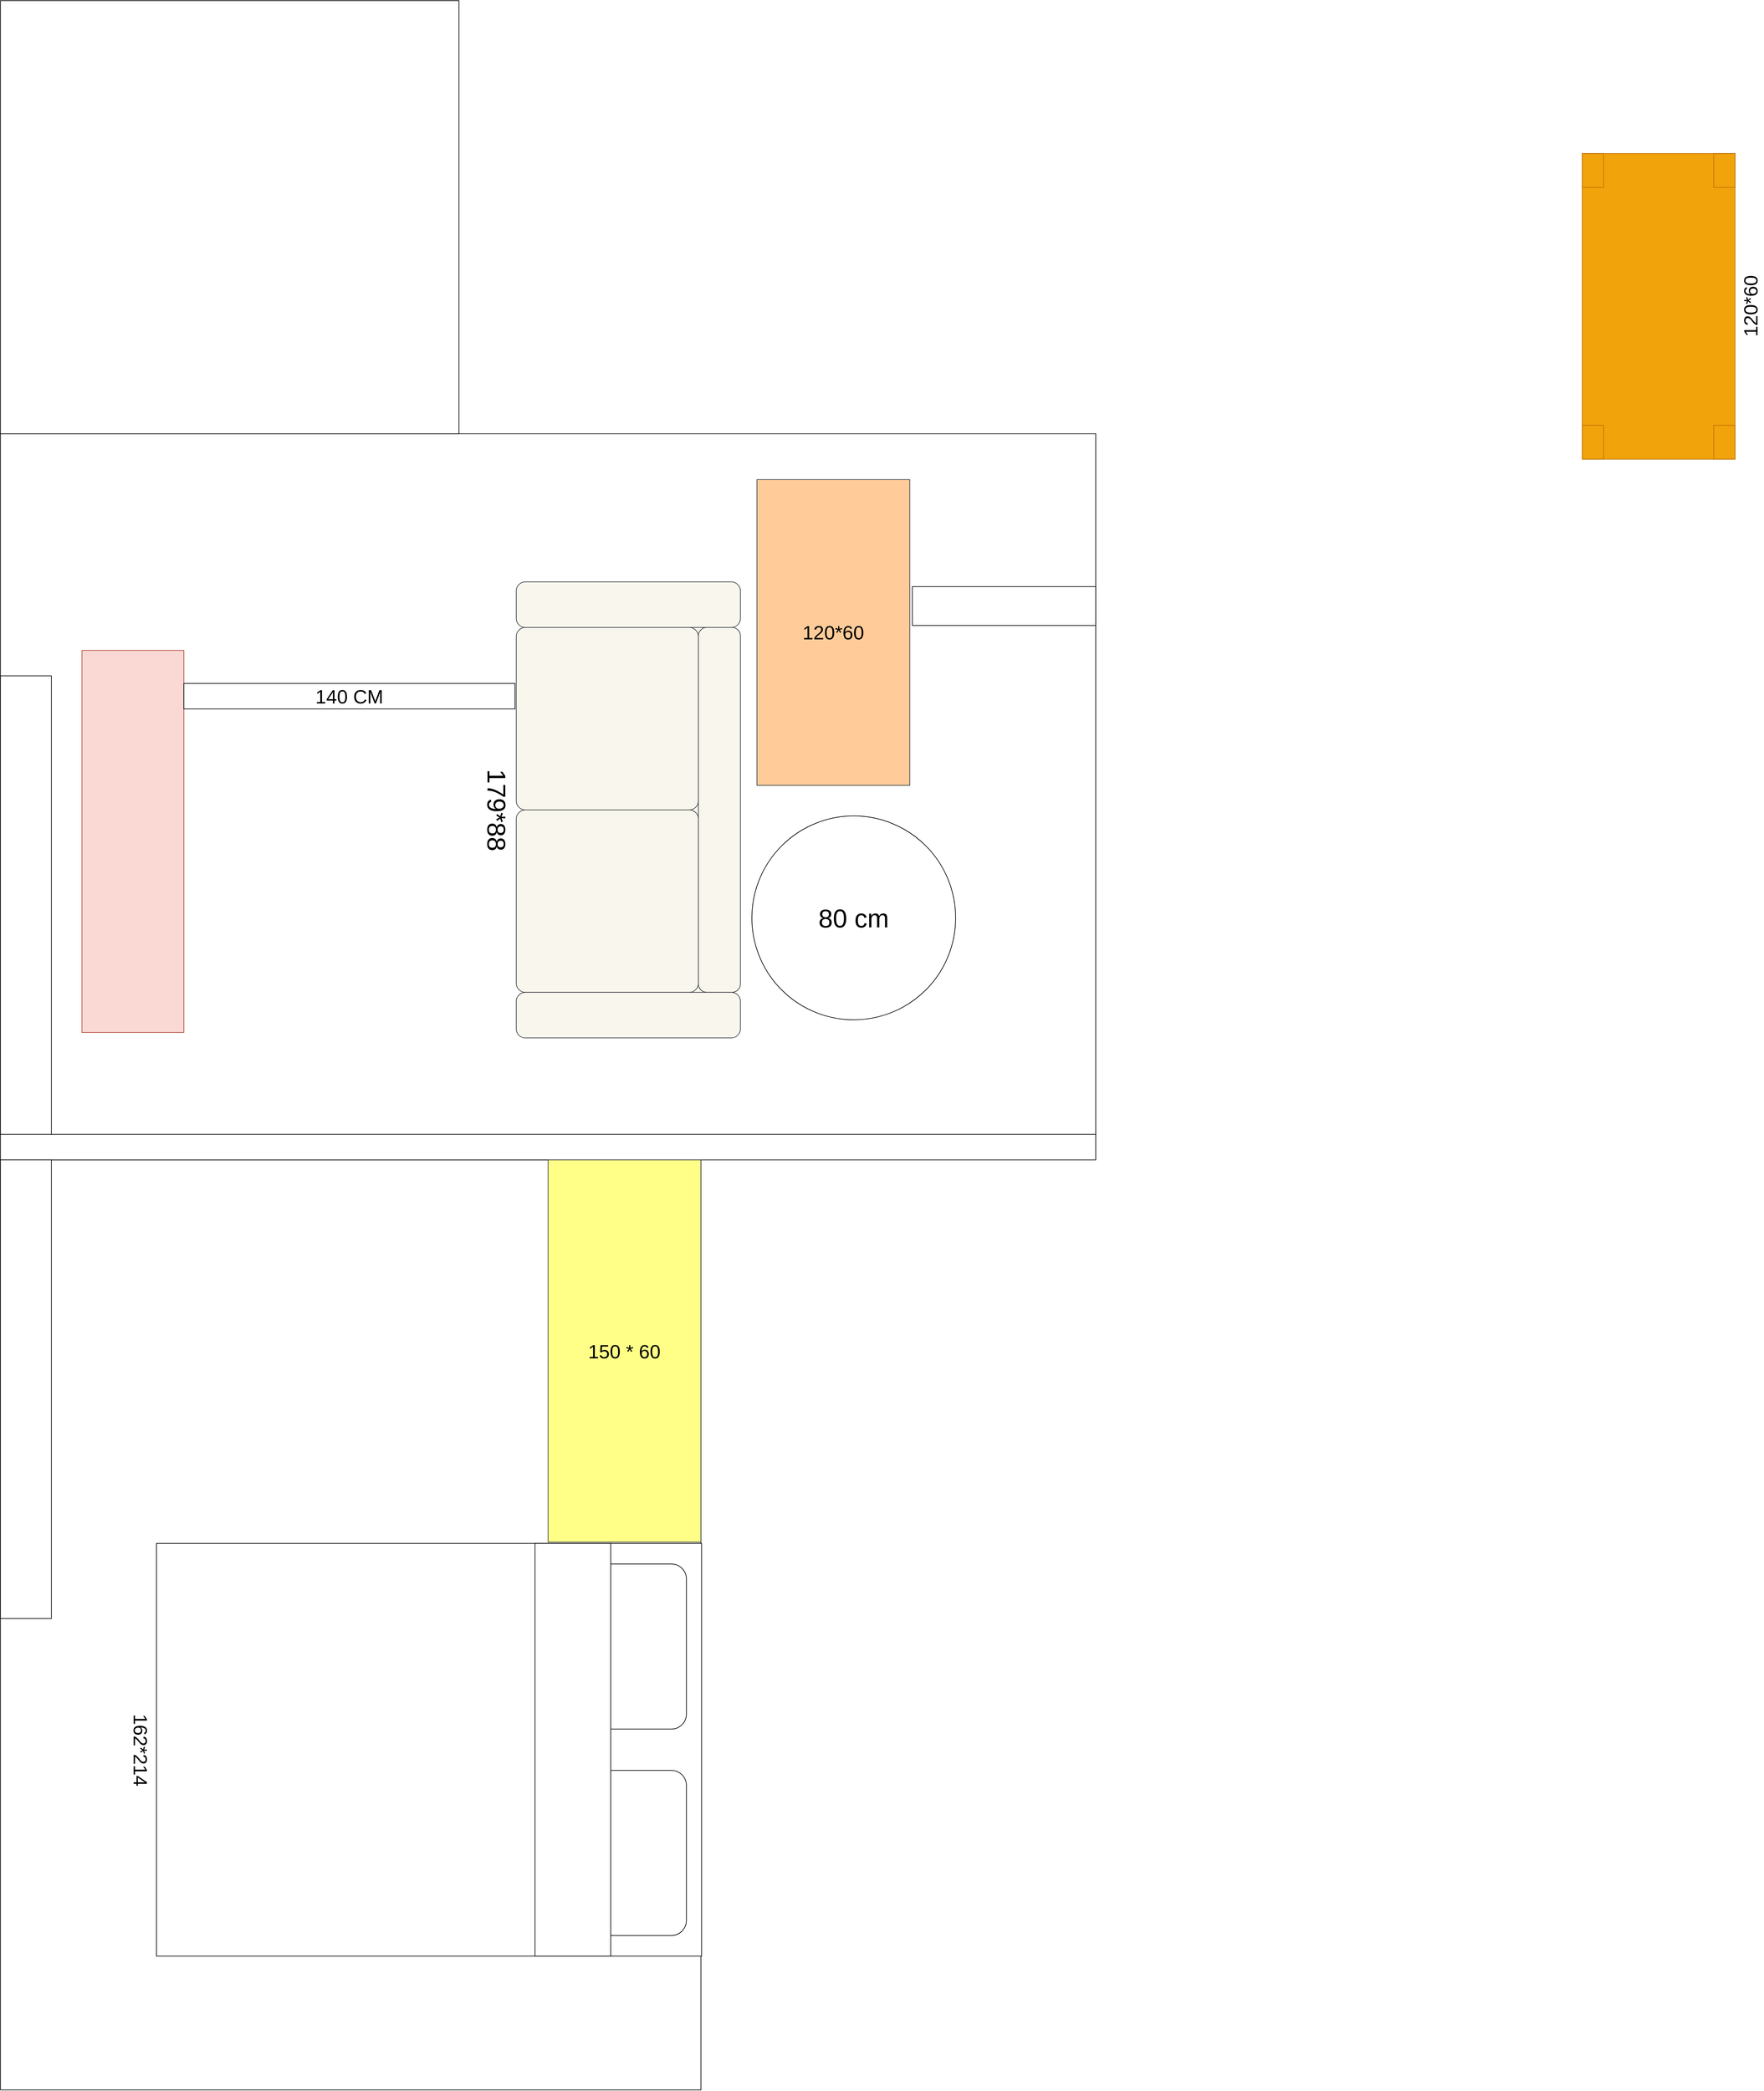 <mxfile version="24.8.6">
  <diagram name="Page-1" id="Ue8n0Toml4prhe2mz1SP">
    <mxGraphModel dx="4733" dy="2223" grid="1" gridSize="3.937" guides="1" tooltips="1" connect="1" arrows="1" fold="1" page="1" pageScale="1" pageWidth="4681" pageHeight="3300" math="0" shadow="0">
      <root>
        <mxCell id="0" />
        <mxCell id="1" parent="0" />
        <mxCell id="0AF6tuhqy3_v5o_kYMEw-24" value="" style="rounded=0;whiteSpace=wrap;html=1;rotation=90;" parent="1" vertex="1">
          <mxGeometry x="216.54" y="2220.47" width="1437.005" height="1082.675" as="geometry" />
        </mxCell>
        <mxCell id="0AF6tuhqy3_v5o_kYMEw-1" value="" style="rounded=0;whiteSpace=wrap;html=1;fillColor=default;" parent="1" vertex="1">
          <mxGeometry x="393.7" y="921.26" width="1692.91" height="1082.67" as="geometry" />
        </mxCell>
        <mxCell id="0AF6tuhqy3_v5o_kYMEw-3" value="" style="rounded=0;whiteSpace=wrap;html=1;" parent="1" vertex="1">
          <mxGeometry x="393.7" y="251.97" width="708.66" height="669.31" as="geometry" />
        </mxCell>
        <mxCell id="0AF6tuhqy3_v5o_kYMEw-4" value="" style="rounded=0;whiteSpace=wrap;html=1;" parent="1" vertex="1">
          <mxGeometry x="393.7" y="1295.28" width="78.74" height="708.65" as="geometry" />
        </mxCell>
        <mxCell id="0AF6tuhqy3_v5o_kYMEw-5" value="" style="rounded=0;whiteSpace=wrap;html=1;" parent="1" vertex="1">
          <mxGeometry x="393.7" y="2003.87" width="1692.91" height="39.44" as="geometry" />
        </mxCell>
        <mxCell id="0AF6tuhqy3_v5o_kYMEw-7" value="" style="rounded=0;whiteSpace=wrap;html=1;" parent="1" vertex="1">
          <mxGeometry x="393.7" y="2043.31" width="78.74" height="708.66" as="geometry" />
        </mxCell>
        <mxCell id="0AF6tuhqy3_v5o_kYMEw-8" value="&lt;font style=&quot;font-size: 30px;&quot;&gt;12&lt;/font&gt;&lt;span style=&quot;font-size: 30px; background-color: initial;&quot;&gt;0*60&lt;/span&gt;" style="rounded=0;whiteSpace=wrap;html=1;fillColor=#ffcc99;strokeColor=#36393d;" parent="1" vertex="1">
          <mxGeometry x="1562.99" y="992.12" width="236.22" height="472.44" as="geometry" />
        </mxCell>
        <mxCell id="0AF6tuhqy3_v5o_kYMEw-10" value="" style="rounded=0;whiteSpace=wrap;html=1;rotation=90;fillColor=#fad9d5;strokeColor=#ae4132;" parent="1" vertex="1">
          <mxGeometry x="303.15" y="1472.44" width="590.55" height="157.48" as="geometry" />
        </mxCell>
        <mxCell id="0AF6tuhqy3_v5o_kYMEw-15" value="&lt;font style=&quot;font-size: 40px;&quot;&gt;179*88&lt;/font&gt;" style="verticalLabelPosition=bottom;html=1;verticalAlign=top;align=center;shape=mxgraph.floorplan.couch;rotation=90;fillColor=#f9f7ed;strokeColor=#36393d;" parent="1" vertex="1">
          <mxGeometry x="1011.81" y="1329.21" width="704.723" height="346.456" as="geometry" />
        </mxCell>
        <mxCell id="0AF6tuhqy3_v5o_kYMEw-16" value="&lt;font style=&quot;font-size: 30px;&quot;&gt;120*60&lt;/font&gt;" style="verticalLabelPosition=bottom;html=1;verticalAlign=top;align=center;shape=mxgraph.floorplan.table;fillColor=#f0a30a;fontColor=#000000;strokeColor=#BD7000;rotation=-90;" parent="1" vertex="1">
          <mxGeometry x="2720.47" y="606.3" width="472.44" height="236.22" as="geometry" />
        </mxCell>
        <mxCell id="0AF6tuhqy3_v5o_kYMEw-22" value="&lt;font style=&quot;font-size: 30px;&quot;&gt;14&lt;/font&gt;&lt;span style=&quot;font-size: 30px; background-color: initial;&quot;&gt;0 CM&lt;/span&gt;" style="rounded=0;whiteSpace=wrap;html=1;" parent="1" vertex="1">
          <mxGeometry x="677.16" y="1307.08" width="511.81" height="39.37" as="geometry" />
        </mxCell>
        <mxCell id="0AF6tuhqy3_v5o_kYMEw-25" value="&lt;font style=&quot;font-size: 30px;&quot;&gt;150 * 60&lt;/font&gt;" style="rounded=0;whiteSpace=wrap;html=1;fillColor=#ffff88;strokeColor=#36393d;" parent="1" vertex="1">
          <mxGeometry x="1240.16" y="2043.31" width="236.22" height="590.55" as="geometry" />
        </mxCell>
        <mxCell id="0AF6tuhqy3_v5o_kYMEw-26" value="&lt;font style=&quot;font-size: 30px;&quot;&gt;162*214&lt;/font&gt;" style="verticalLabelPosition=bottom;html=1;verticalAlign=top;align=center;shape=mxgraph.floorplan.bed_double;rotation=90;" parent="1" vertex="1">
          <mxGeometry x="737.22" y="2533.43" width="637.794" height="842.518" as="geometry" />
        </mxCell>
        <mxCell id="H32DpVGCk--BCN-8ahbO-1" value="&lt;font style=&quot;font-size: 40px;&quot;&gt;80 cm&lt;/font&gt;" style="ellipse;whiteSpace=wrap;html=1;aspect=fixed;" vertex="1" parent="1">
          <mxGeometry x="1555.11" y="1511.81" width="314.96" height="314.96" as="geometry" />
        </mxCell>
        <mxCell id="H32DpVGCk--BCN-8ahbO-4" value="" style="rounded=0;whiteSpace=wrap;html=1;" vertex="1" parent="1">
          <mxGeometry x="1803.15" y="1157.48" width="283.46" height="60" as="geometry" />
        </mxCell>
      </root>
    </mxGraphModel>
  </diagram>
</mxfile>
